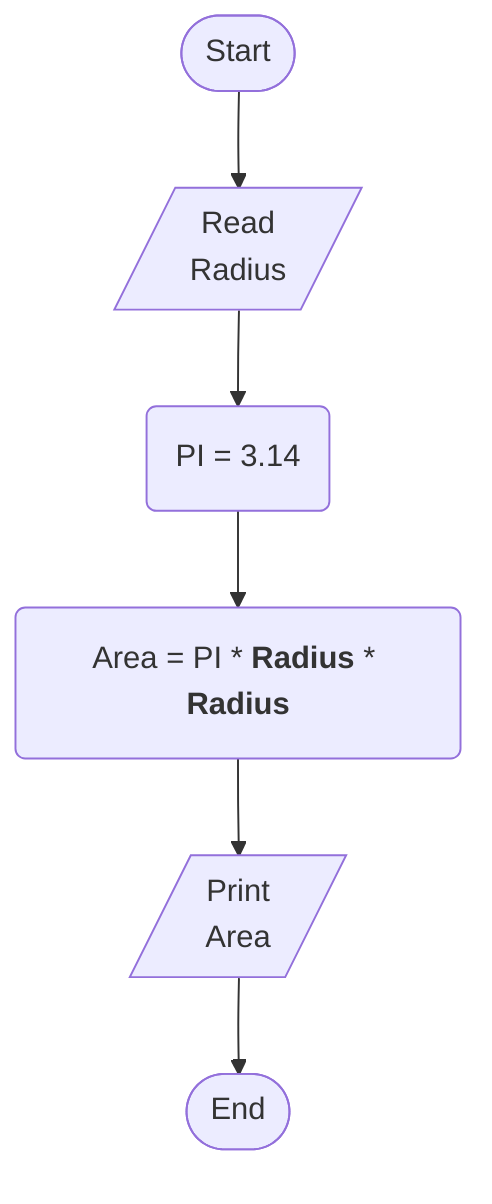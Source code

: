 %% Write a program to calculate circle area then print it on the screen
%% Steps
%% Step 1: Ask the user to enter Radius
%% Step 2: PI = 3.14
%% Step 3: Area = PI * R * R
%% Step 4: Print Area

flowchart TD
    Start([Start])
    ReadRadius[/Read\nRadius/]
    PI(PI = 3.14)
    Area("`Area = PI * **Radius** * **Radius**`")
    PrintArea[/Print\nArea/]
    End([End])
    Start --> ReadRadius --> PI --> Area --> PrintArea --> End